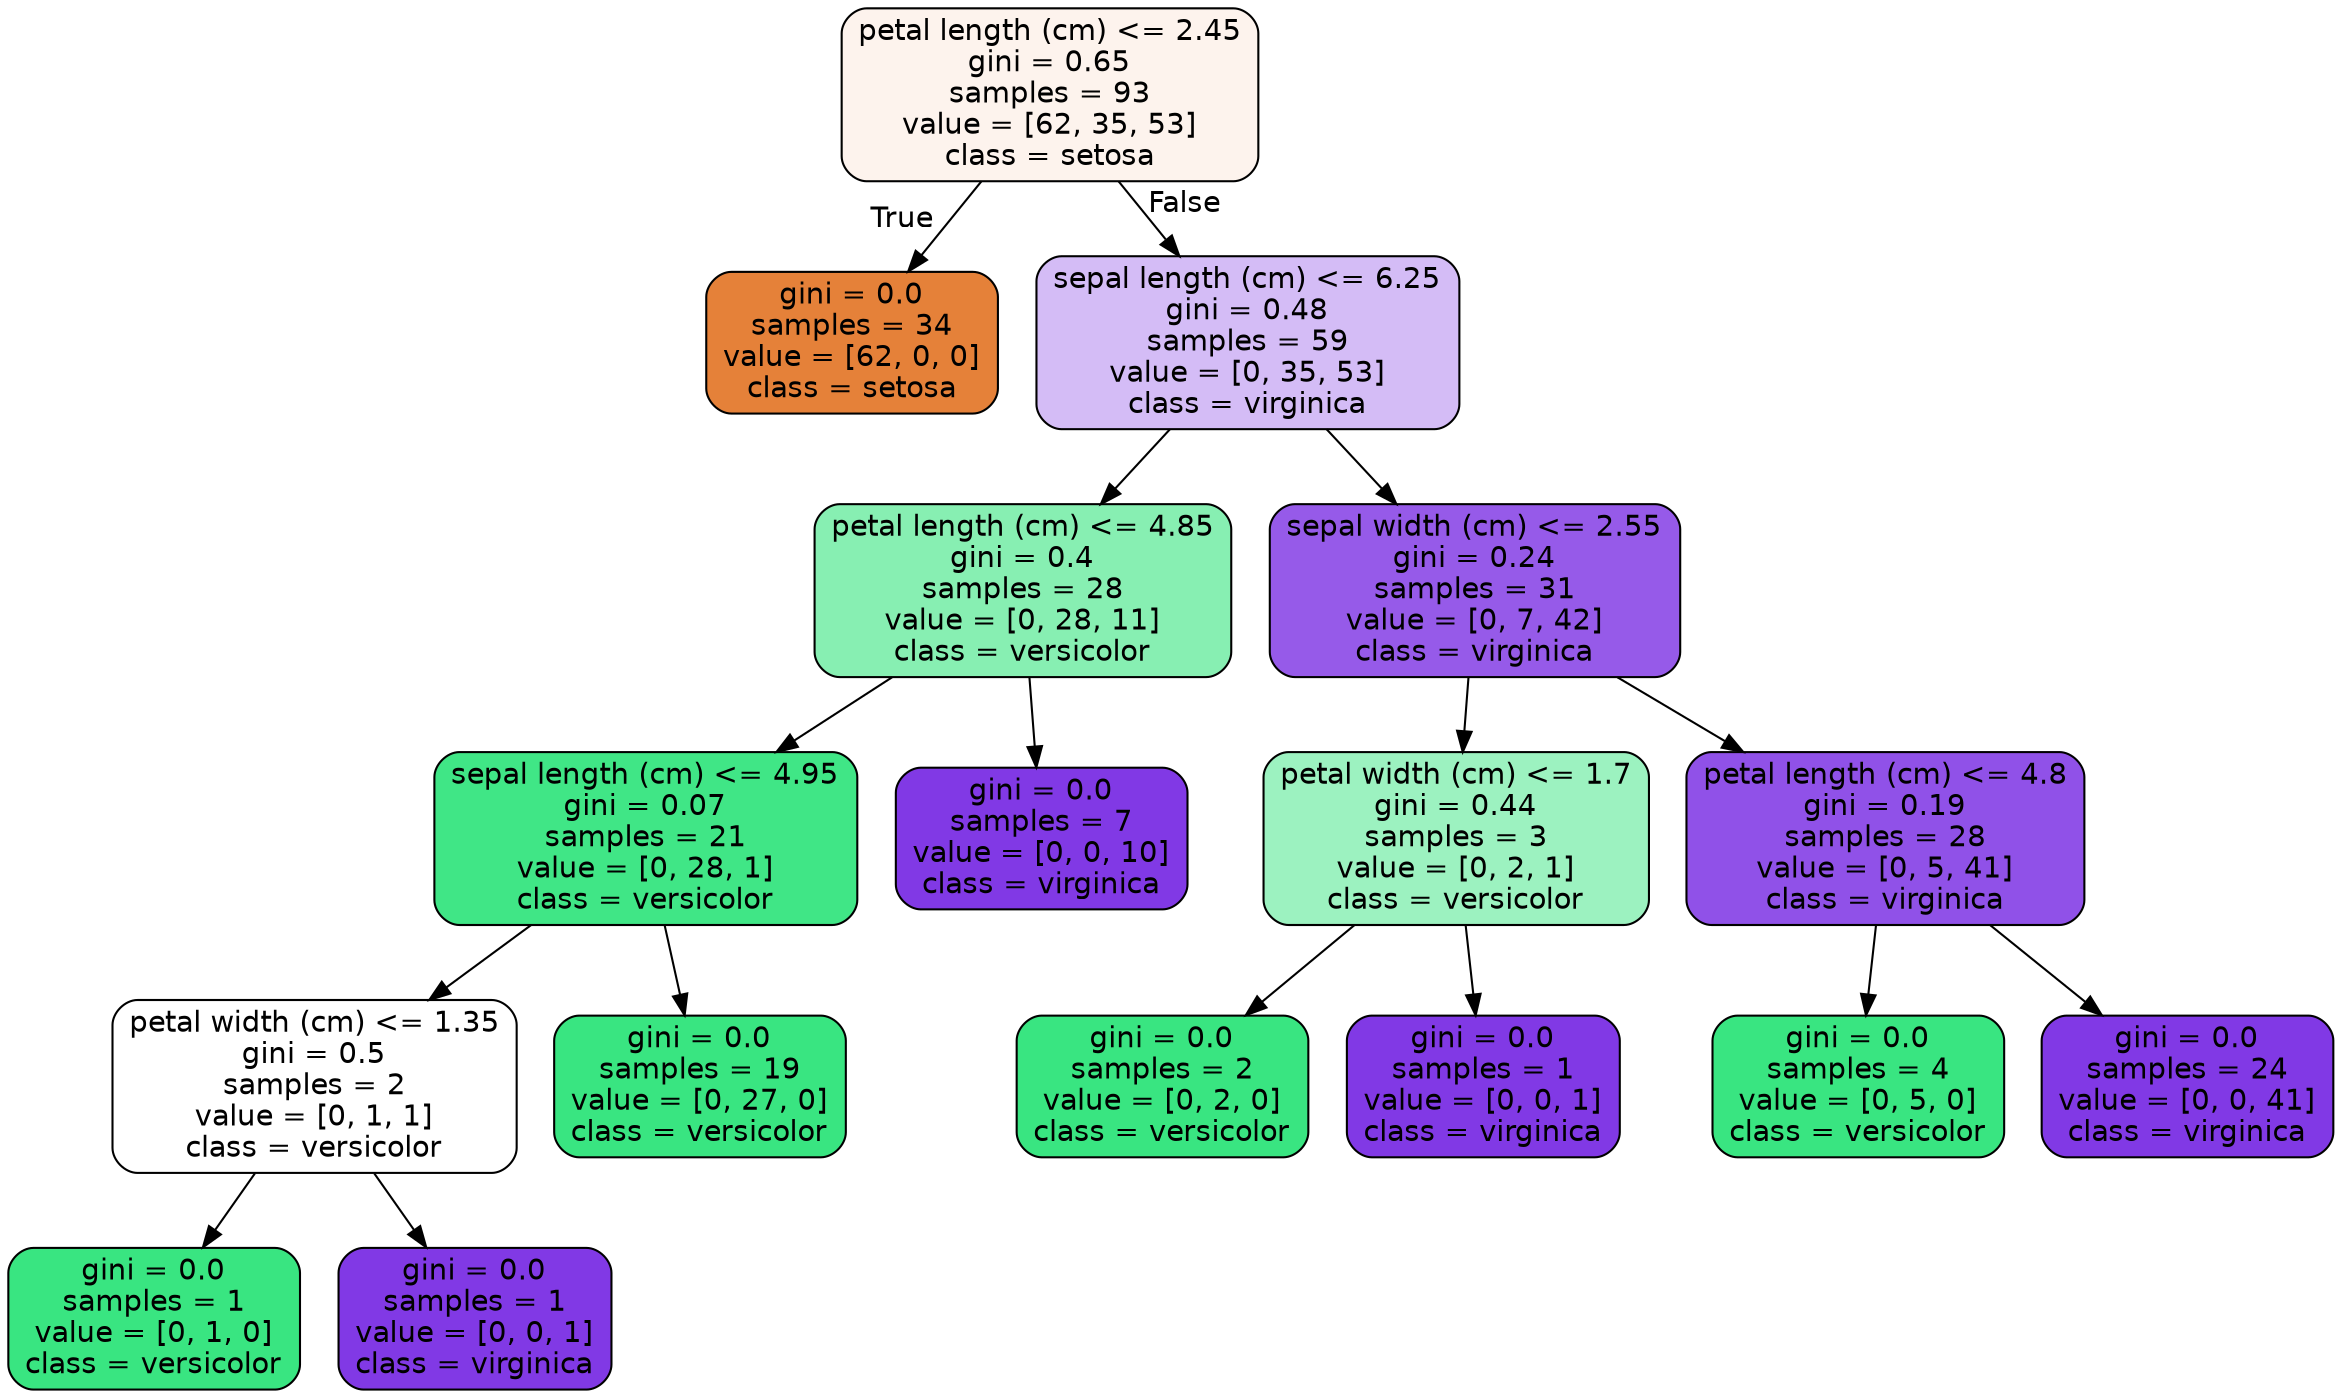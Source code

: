 digraph Tree {
node [shape=box, style="filled, rounded", color="black", fontname="helvetica"] ;
edge [fontname="helvetica"] ;
0 [label="petal length (cm) <= 2.45\ngini = 0.65\nsamples = 93\nvalue = [62, 35, 53]\nclass = setosa", fillcolor="#fdf3ed"] ;
1 [label="gini = 0.0\nsamples = 34\nvalue = [62, 0, 0]\nclass = setosa", fillcolor="#e58139"] ;
0 -> 1 [labeldistance=2.5, labelangle=45, headlabel="True"] ;
2 [label="sepal length (cm) <= 6.25\ngini = 0.48\nsamples = 59\nvalue = [0, 35, 53]\nclass = virginica", fillcolor="#d4bcf6"] ;
0 -> 2 [labeldistance=2.5, labelangle=-45, headlabel="False"] ;
3 [label="petal length (cm) <= 4.85\ngini = 0.4\nsamples = 28\nvalue = [0, 28, 11]\nclass = versicolor", fillcolor="#87efb2"] ;
2 -> 3 ;
4 [label="sepal length (cm) <= 4.95\ngini = 0.07\nsamples = 21\nvalue = [0, 28, 1]\nclass = versicolor", fillcolor="#40e686"] ;
3 -> 4 ;
5 [label="petal width (cm) <= 1.35\ngini = 0.5\nsamples = 2\nvalue = [0, 1, 1]\nclass = versicolor", fillcolor="#ffffff"] ;
4 -> 5 ;
6 [label="gini = 0.0\nsamples = 1\nvalue = [0, 1, 0]\nclass = versicolor", fillcolor="#39e581"] ;
5 -> 6 ;
7 [label="gini = 0.0\nsamples = 1\nvalue = [0, 0, 1]\nclass = virginica", fillcolor="#8139e5"] ;
5 -> 7 ;
8 [label="gini = 0.0\nsamples = 19\nvalue = [0, 27, 0]\nclass = versicolor", fillcolor="#39e581"] ;
4 -> 8 ;
9 [label="gini = 0.0\nsamples = 7\nvalue = [0, 0, 10]\nclass = virginica", fillcolor="#8139e5"] ;
3 -> 9 ;
10 [label="sepal width (cm) <= 2.55\ngini = 0.24\nsamples = 31\nvalue = [0, 7, 42]\nclass = virginica", fillcolor="#965ae9"] ;
2 -> 10 ;
11 [label="petal width (cm) <= 1.7\ngini = 0.44\nsamples = 3\nvalue = [0, 2, 1]\nclass = versicolor", fillcolor="#9cf2c0"] ;
10 -> 11 ;
12 [label="gini = 0.0\nsamples = 2\nvalue = [0, 2, 0]\nclass = versicolor", fillcolor="#39e581"] ;
11 -> 12 ;
13 [label="gini = 0.0\nsamples = 1\nvalue = [0, 0, 1]\nclass = virginica", fillcolor="#8139e5"] ;
11 -> 13 ;
14 [label="petal length (cm) <= 4.8\ngini = 0.19\nsamples = 28\nvalue = [0, 5, 41]\nclass = virginica", fillcolor="#9051e8"] ;
10 -> 14 ;
15 [label="gini = 0.0\nsamples = 4\nvalue = [0, 5, 0]\nclass = versicolor", fillcolor="#39e581"] ;
14 -> 15 ;
16 [label="gini = 0.0\nsamples = 24\nvalue = [0, 0, 41]\nclass = virginica", fillcolor="#8139e5"] ;
14 -> 16 ;
}